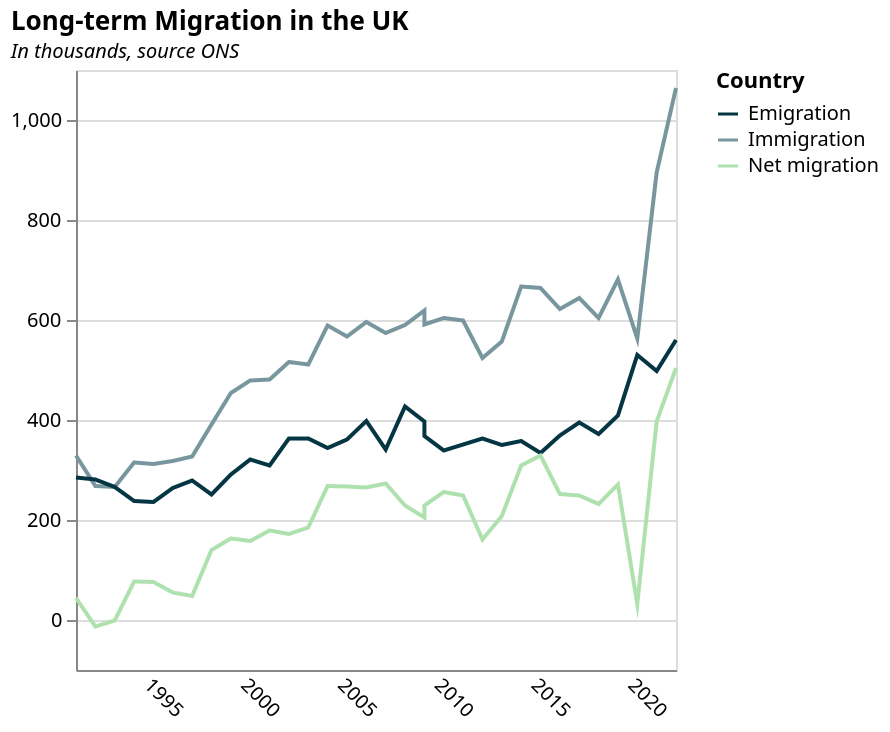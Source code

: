 {
  "$schema": "https://vega.github.io/schema/vega-lite/v5.json",
  "description": "Net Migration",
  "title": {
    "text": "Long-term Migration in the UK",
    "subtitle": "In thousands, source ONS",
    "subtitleFontStyle": "italic",
    "subtitleFontSize": 10,
    "anchor": "start",
    "color": "black"
  },
  "width": 300,
  "height": 300,
  "data": {
    "values": [
      {
        "Year": "1991",
        "Category": "Immigration",
        "value": 329
      },
      {
        "Year": "1991",
        "Category": "Emigration",
        "value": 285
      },
      {
        "Year": "1991",
        "Category": "Net migration",
        "value": 44
      },
      {
        "Year": "1992",
        "Category": "Immigration",
        "value": 268
      },
      {
        "Year": "1992",
        "Category": "Emigration",
        "value": 281
      },
      {
        "Year": "1992",
        "Category": "Net migration",
        "value": -13
      },
      {
        "Year": "1993",
        "Category": "Immigration",
        "value": 266
      },
      {
        "Year": "1993",
        "Category": "Emigration",
        "value": 266
      },
      {
        "Year": "1993",
        "Category": "Net migration",
        "value": -1
      },
      {
        "Year": "1994",
        "Category": "Immigration",
        "value": 315
      },
      {
        "Year": "1994",
        "Category": "Emigration",
        "value": 238
      },
      {
        "Year": "1994",
        "Category": "Net migration",
        "value": 77
      },
      {
        "Year": "1995",
        "Category": "Immigration",
        "value": 312
      },
      {
        "Year": "1995",
        "Category": "Emigration",
        "value": 236
      },
      {
        "Year": "1995",
        "Category": "Net migration",
        "value": 76
      },
      {
        "Year": "1996",
        "Category": "Immigration",
        "value": 318
      },
      {
        "Year": "1996",
        "Category": "Emigration",
        "value": 264
      },
      {
        "Year": "1996",
        "Category": "Net migration",
        "value": 55
      },
      {
        "Year": "1997",
        "Category": "Immigration",
        "value": 327
      },
      {
        "Year": "1997",
        "Category": "Emigration",
        "value": 279
      },
      {
        "Year": "1997",
        "Category": "Net migration",
        "value": 48
      },
      {
        "Year": "1998",
        "Category": "Immigration",
        "value": 391
      },
      {
        "Year": "1998",
        "Category": "Emigration",
        "value": 251
      },
      {
        "Year": "1998",
        "Category": "Net migration",
        "value": 140
      },
      {
        "Year": "1999",
        "Category": "Immigration",
        "value": 454
      },
      {
        "Year": "1999",
        "Category": "Emigration",
        "value": 291
      },
      {
        "Year": "1999",
        "Category": "Net migration",
        "value": 163
      },
      {
        "Year": "2000",
        "Category": "Immigration",
        "value": 479
      },
      {
        "Year": "2000",
        "Category": "Emigration",
        "value": 321
      },
      {
        "Year": "2000",
        "Category": "Net migration",
        "value": 158
      },
      {
        "Year": "2001",
        "Category": "Immigration",
        "value": 481
      },
      {
        "Year": "2001",
        "Category": "Emigration",
        "value": 309
      },
      {
        "Year": "2001",
        "Category": "Net migration",
        "value": 179
      },
      {
        "Year": "2002",
        "Category": "Immigration",
        "value": 516
      },
      {
        "Year": "2002",
        "Category": "Emigration",
        "value": 363
      },
      {
        "Year": "2002",
        "Category": "Net migration",
        "value": 172
      },
      {
        "Year": "2003",
        "Category": "Immigration",
        "value": 511
      },
      {
        "Year": "2003",
        "Category": "Emigration",
        "value": 363
      },
      {
        "Year": "2003",
        "Category": "Net migration",
        "value": 185
      },
      {
        "Year": "2004",
        "Category": "Immigration",
        "value": 589
      },
      {
        "Year": "2004",
        "Category": "Emigration",
        "value": 344
      },
      {
        "Year": "2004",
        "Category": "Net migration",
        "value": 268
      },
      {
        "Year": "2005",
        "Category": "Immigration",
        "value": 567
      },
      {
        "Year": "2005",
        "Category": "Emigration",
        "value": 361
      },
      {
        "Year": "2005",
        "Category": "Net migration",
        "value": 267
      },
      {
        "Year": "2006",
        "Category": "Immigration",
        "value": 596
      },
      {
        "Year": "2006",
        "Category": "Emigration",
        "value": 398
      },
      {
        "Year": "2006",
        "Category": "Net migration",
        "value": 265
      },
      {
        "Year": "2007",
        "Category": "Immigration",
        "value": 574
      },
      {
        "Year": "2007",
        "Category": "Emigration",
        "value": 341
      },
      {
        "Year": "2007",
        "Category": "Net migration",
        "value": 273
      },
      {
        "Year": "2008",
        "Category": "Immigration",
        "value": 590
      },
      {
        "Year": "2008",
        "Category": "Emigration",
        "value": 427
      },
      {
        "Year": "2008",
        "Category": "Net migration",
        "value": 229
      },
      {
        "Year": "2009",
        "Category": "Immigration",
        "value": 619
      },
      {
        "Year": "2009",
        "Category": "Emigration",
        "value": 397
      },
      {
        "Year": "2009",
        "Category": "Net migration",
        "value": 205
      },
      {
        "Year": "2009",
        "Category": "Immigration",
        "value": 591
      },
      {
        "Year": "2009",
        "Category": "Emigration",
        "value": 368
      },
      {
        "Year": "2009",
        "Category": "Net migration",
        "value": 229
      },
      {
        "Year": "2010",
        "Category": "Immigration",
        "value": 604
      },
      {
        "Year": "2010",
        "Category": "Emigration",
        "value": 339
      },
      {
        "Year": "2010",
        "Category": "Net migration",
        "value": 256
      },
      {
        "Year": "2011",
        "Category": "Immigration",
        "value": 599
      },
      {
        "Year": "2011",
        "Category": "Emigration",
        "value": 351
      },
      {
        "Year": "2011",
        "Category": "Net migration",
        "value": 249
      },
      {
        "Year": "2012",
        "Category": "Immigration",
        "value": 524
      },
      {
        "Year": "2012",
        "Category": "Emigration",
        "value": 363
      },
      {
        "Year": "2012",
        "Category": "Net migration",
        "value": 161
      },
      {
        "Year": "2013",
        "Category": "Immigration",
        "value": 557
      },
      {
        "Year": "2013",
        "Category": "Emigration",
        "value": 350
      },
      {
        "Year": "2013",
        "Category": "Net migration",
        "value": 208
      },
      {
        "Year": "2014",
        "Category": "Immigration",
        "value": 667
      },
      {
        "Year": "2014",
        "Category": "Emigration",
        "value": 358
      },
      {
        "Year": "2014",
        "Category": "Net migration",
        "value": 309
      },
      {
        "Year": "2015",
        "Category": "Immigration",
        "value": 664
      },
      {
        "Year": "2015",
        "Category": "Emigration",
        "value": 334
      },
      {
        "Year": "2015",
        "Category": "Net migration",
        "value": 329
      },
      {
        "Year": "2016",
        "Category": "Immigration",
        "value": 622
      },
      {
        "Year": "2016",
        "Category": "Emigration",
        "value": 369
      },
      {
        "Year": "2016",
        "Category": "Net migration",
        "value": 252
      },
      {
        "Year": "2017",
        "Category": "Immigration",
        "value": 644
      },
      {
        "Year": "2017",
        "Category": "Emigration",
        "value": 395
      },
      {
        "Year": "2017",
        "Category": "Net migration",
        "value": 249
      },
      {
        "Year": "2018",
        "Category": "Immigration",
        "value": 604
      },
      {
        "Year": "2018",
        "Category": "Emigration",
        "value": 372
      },
      {
        "Year": "2018",
        "Category": "Net migration",
        "value": 232
      },
      {
        "Year": "2019",
        "Category": "Immigration",
        "value": 681
      },
      {
        "Year": "2019",
        "Category": "Emigration",
        "value": 409
      },
      {
        "Year": "2019",
        "Category": "Net migration",
        "value": 271
      },
      {
        "Year": "2020",
        "Category": "Immigration",
        "value": 563
      },
      {
        "Year": "2020",
        "Category": "Emigration",
        "value": 530
      },
      {
        "Year": "2020",
        "Category": "Net migration",
        "value": 32
      },
      {
        "Year": "2021",
        "Category": "Immigration",
        "value": 895
      },
      {
        "Year": "2021",
        "Category": "Emigration",
        "value": 498
      },
      {
        "Year": "2021",
        "Category": "Net migration",
        "value": 397
      },
      {
        "Year": "2022",
        "Category": "Immigration",
        "value": 1064
      },
      {
        "Year": "2022",
        "Category": "Emigration",
        "value": 560
      },
      {
        "Year": "2022",
        "Category": "Net migration",
        "value": 504
      }
    ]
  },
  "mark": {
    "type": "line"
  },
  "encoding": {
    "x": {
      "field": "Year",
      "type": "temporal",
      "axis": {
        "title": null,
        "grid": false,
        "ticks": false,
        "labelAngle": 45
      }
    },
    "y": {
      "field": "value",
      "type": "quantitative",
      "title": "",
      "axis": {
        "grid": true
      }
    },
    "color": {
      "field": "Category",
      "type": "nominal",
      "title": "Country",
      "scale": {
        "range": [
          "#033542",
          "#78969d",
          "#AFE1AF"
        ]
      }
    }
  }
}